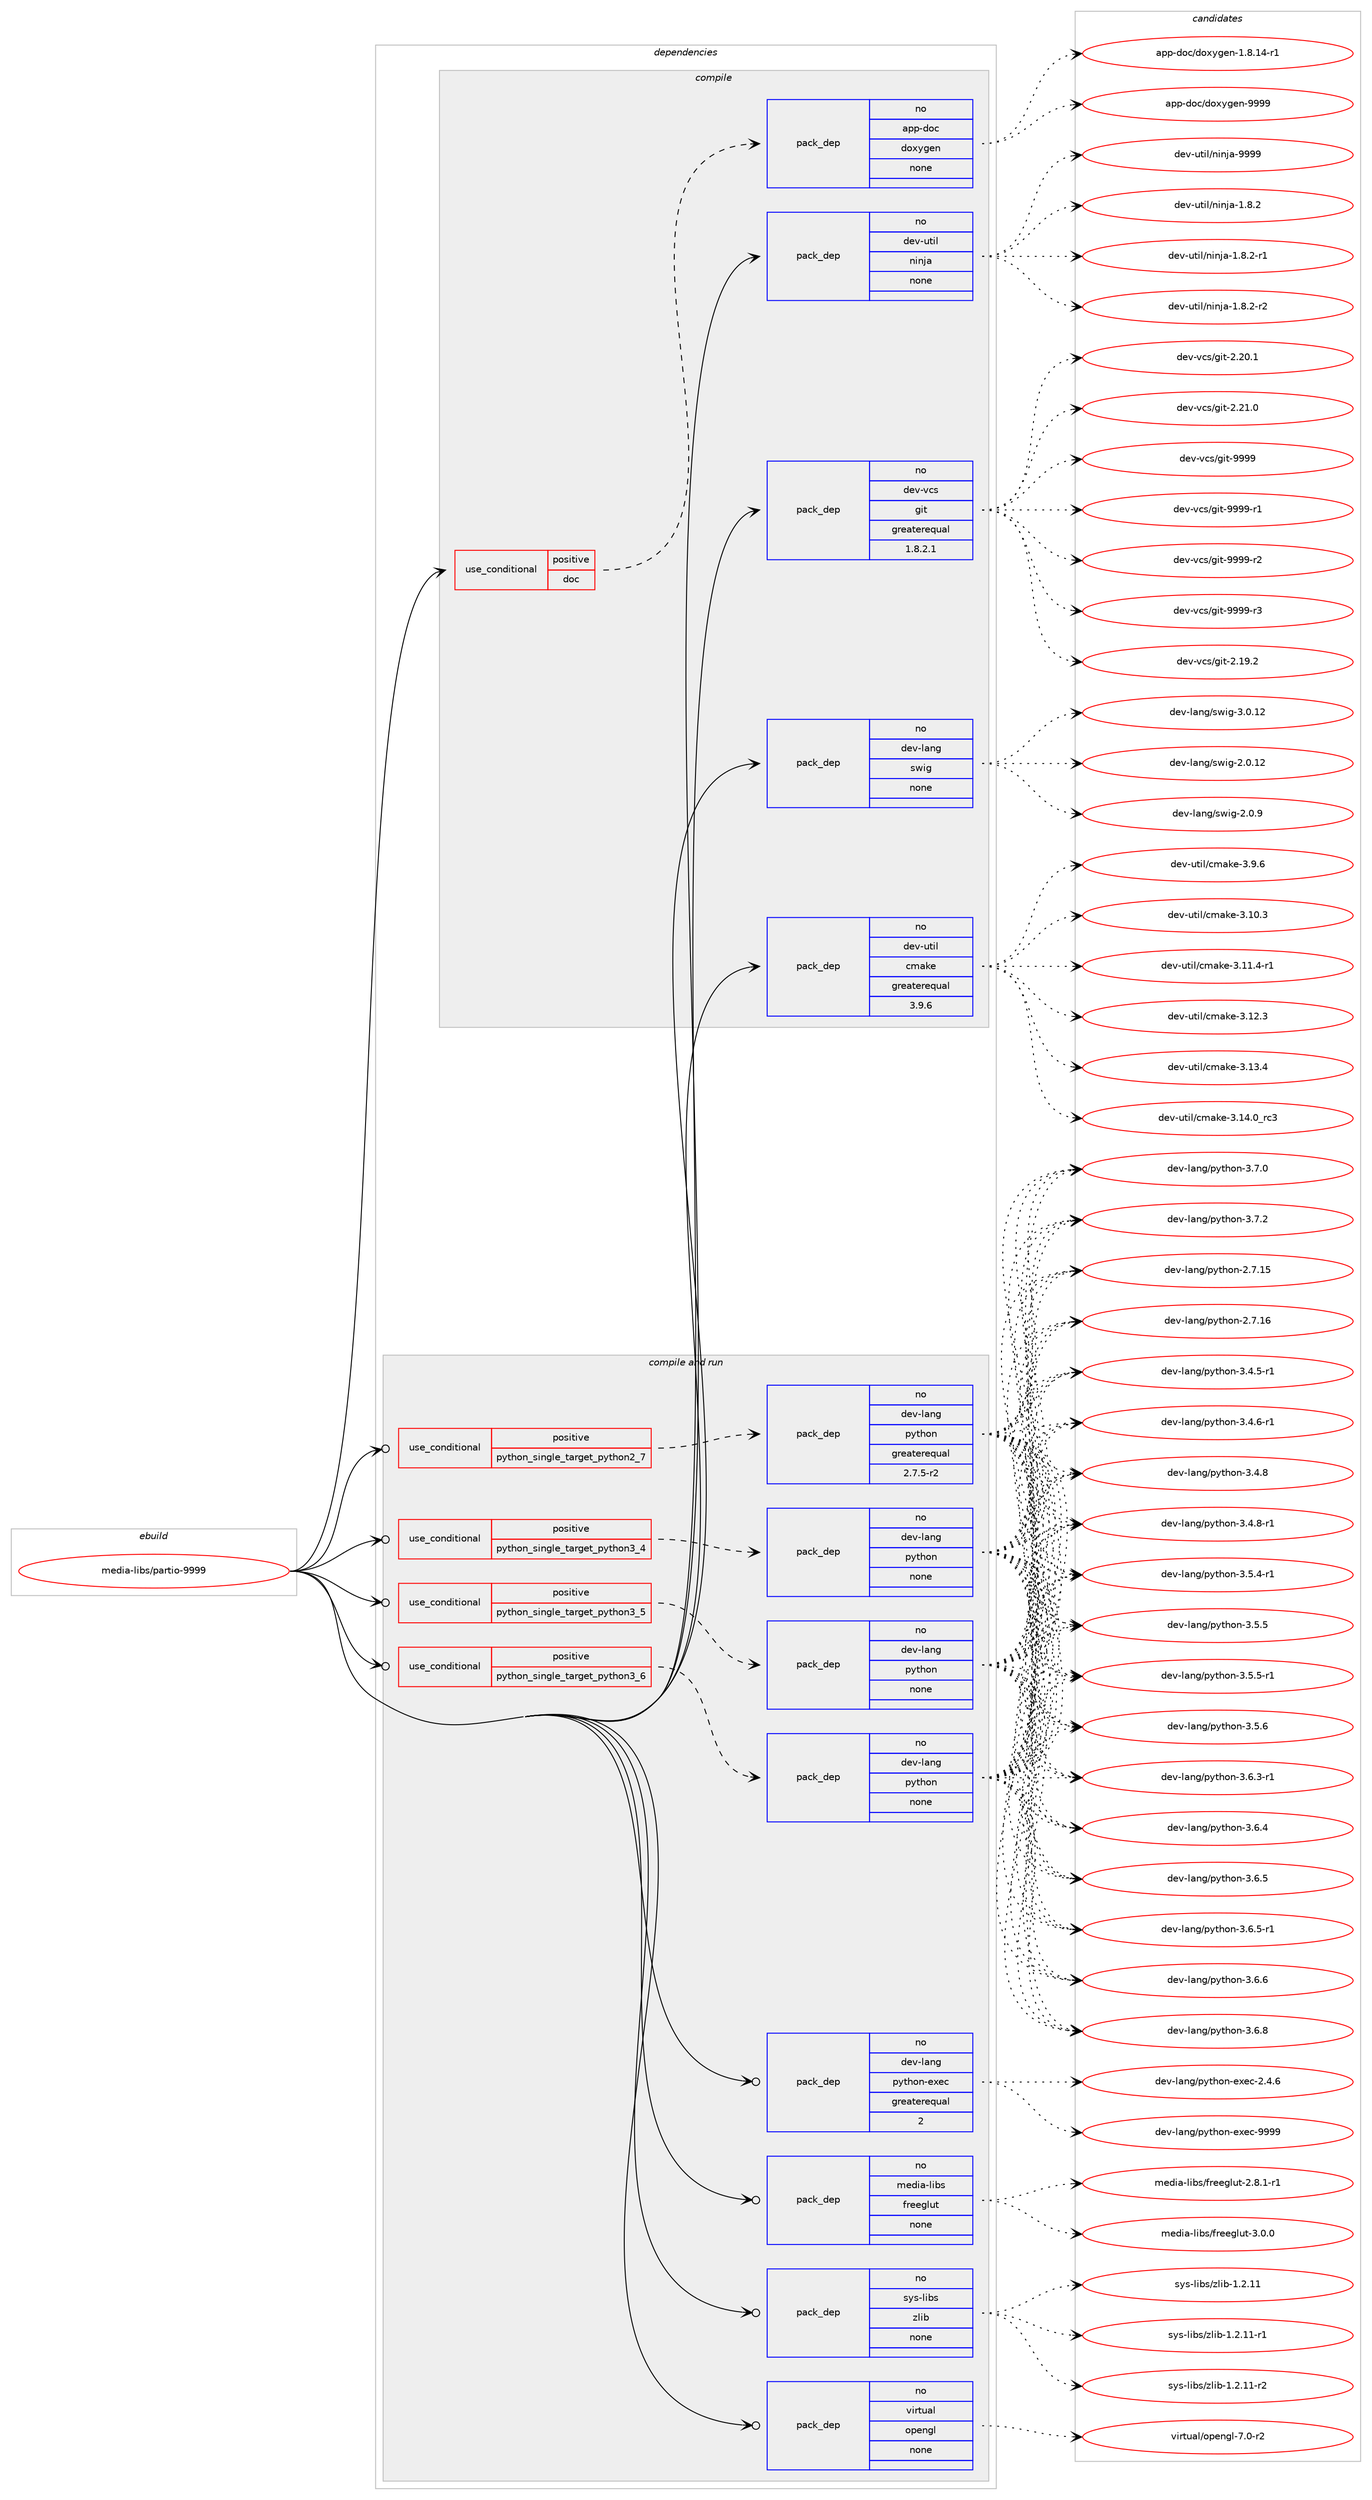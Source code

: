 digraph prolog {

# *************
# Graph options
# *************

newrank=true;
concentrate=true;
compound=true;
graph [rankdir=LR,fontname=Helvetica,fontsize=10,ranksep=1.5];#, ranksep=2.5, nodesep=0.2];
edge  [arrowhead=vee];
node  [fontname=Helvetica,fontsize=10];

# **********
# The ebuild
# **********

subgraph cluster_leftcol {
color=gray;
rank=same;
label=<<i>ebuild</i>>;
id [label="media-libs/partio-9999", color=red, width=4, href="../media-libs/partio-9999.svg"];
}

# ****************
# The dependencies
# ****************

subgraph cluster_midcol {
color=gray;
label=<<i>dependencies</i>>;
subgraph cluster_compile {
fillcolor="#eeeeee";
style=filled;
label=<<i>compile</i>>;
subgraph cond435783 {
dependency1617635 [label=<<TABLE BORDER="0" CELLBORDER="1" CELLSPACING="0" CELLPADDING="4"><TR><TD ROWSPAN="3" CELLPADDING="10">use_conditional</TD></TR><TR><TD>positive</TD></TR><TR><TD>doc</TD></TR></TABLE>>, shape=none, color=red];
subgraph pack1155807 {
dependency1617636 [label=<<TABLE BORDER="0" CELLBORDER="1" CELLSPACING="0" CELLPADDING="4" WIDTH="220"><TR><TD ROWSPAN="6" CELLPADDING="30">pack_dep</TD></TR><TR><TD WIDTH="110">no</TD></TR><TR><TD>app-doc</TD></TR><TR><TD>doxygen</TD></TR><TR><TD>none</TD></TR><TR><TD></TD></TR></TABLE>>, shape=none, color=blue];
}
dependency1617635:e -> dependency1617636:w [weight=20,style="dashed",arrowhead="vee"];
}
id:e -> dependency1617635:w [weight=20,style="solid",arrowhead="vee"];
subgraph pack1155808 {
dependency1617637 [label=<<TABLE BORDER="0" CELLBORDER="1" CELLSPACING="0" CELLPADDING="4" WIDTH="220"><TR><TD ROWSPAN="6" CELLPADDING="30">pack_dep</TD></TR><TR><TD WIDTH="110">no</TD></TR><TR><TD>dev-lang</TD></TR><TR><TD>swig</TD></TR><TR><TD>none</TD></TR><TR><TD></TD></TR></TABLE>>, shape=none, color=blue];
}
id:e -> dependency1617637:w [weight=20,style="solid",arrowhead="vee"];
subgraph pack1155809 {
dependency1617638 [label=<<TABLE BORDER="0" CELLBORDER="1" CELLSPACING="0" CELLPADDING="4" WIDTH="220"><TR><TD ROWSPAN="6" CELLPADDING="30">pack_dep</TD></TR><TR><TD WIDTH="110">no</TD></TR><TR><TD>dev-util</TD></TR><TR><TD>cmake</TD></TR><TR><TD>greaterequal</TD></TR><TR><TD>3.9.6</TD></TR></TABLE>>, shape=none, color=blue];
}
id:e -> dependency1617638:w [weight=20,style="solid",arrowhead="vee"];
subgraph pack1155810 {
dependency1617639 [label=<<TABLE BORDER="0" CELLBORDER="1" CELLSPACING="0" CELLPADDING="4" WIDTH="220"><TR><TD ROWSPAN="6" CELLPADDING="30">pack_dep</TD></TR><TR><TD WIDTH="110">no</TD></TR><TR><TD>dev-util</TD></TR><TR><TD>ninja</TD></TR><TR><TD>none</TD></TR><TR><TD></TD></TR></TABLE>>, shape=none, color=blue];
}
id:e -> dependency1617639:w [weight=20,style="solid",arrowhead="vee"];
subgraph pack1155811 {
dependency1617640 [label=<<TABLE BORDER="0" CELLBORDER="1" CELLSPACING="0" CELLPADDING="4" WIDTH="220"><TR><TD ROWSPAN="6" CELLPADDING="30">pack_dep</TD></TR><TR><TD WIDTH="110">no</TD></TR><TR><TD>dev-vcs</TD></TR><TR><TD>git</TD></TR><TR><TD>greaterequal</TD></TR><TR><TD>1.8.2.1</TD></TR></TABLE>>, shape=none, color=blue];
}
id:e -> dependency1617640:w [weight=20,style="solid",arrowhead="vee"];
}
subgraph cluster_compileandrun {
fillcolor="#eeeeee";
style=filled;
label=<<i>compile and run</i>>;
subgraph cond435784 {
dependency1617641 [label=<<TABLE BORDER="0" CELLBORDER="1" CELLSPACING="0" CELLPADDING="4"><TR><TD ROWSPAN="3" CELLPADDING="10">use_conditional</TD></TR><TR><TD>positive</TD></TR><TR><TD>python_single_target_python2_7</TD></TR></TABLE>>, shape=none, color=red];
subgraph pack1155812 {
dependency1617642 [label=<<TABLE BORDER="0" CELLBORDER="1" CELLSPACING="0" CELLPADDING="4" WIDTH="220"><TR><TD ROWSPAN="6" CELLPADDING="30">pack_dep</TD></TR><TR><TD WIDTH="110">no</TD></TR><TR><TD>dev-lang</TD></TR><TR><TD>python</TD></TR><TR><TD>greaterequal</TD></TR><TR><TD>2.7.5-r2</TD></TR></TABLE>>, shape=none, color=blue];
}
dependency1617641:e -> dependency1617642:w [weight=20,style="dashed",arrowhead="vee"];
}
id:e -> dependency1617641:w [weight=20,style="solid",arrowhead="odotvee"];
subgraph cond435785 {
dependency1617643 [label=<<TABLE BORDER="0" CELLBORDER="1" CELLSPACING="0" CELLPADDING="4"><TR><TD ROWSPAN="3" CELLPADDING="10">use_conditional</TD></TR><TR><TD>positive</TD></TR><TR><TD>python_single_target_python3_4</TD></TR></TABLE>>, shape=none, color=red];
subgraph pack1155813 {
dependency1617644 [label=<<TABLE BORDER="0" CELLBORDER="1" CELLSPACING="0" CELLPADDING="4" WIDTH="220"><TR><TD ROWSPAN="6" CELLPADDING="30">pack_dep</TD></TR><TR><TD WIDTH="110">no</TD></TR><TR><TD>dev-lang</TD></TR><TR><TD>python</TD></TR><TR><TD>none</TD></TR><TR><TD></TD></TR></TABLE>>, shape=none, color=blue];
}
dependency1617643:e -> dependency1617644:w [weight=20,style="dashed",arrowhead="vee"];
}
id:e -> dependency1617643:w [weight=20,style="solid",arrowhead="odotvee"];
subgraph cond435786 {
dependency1617645 [label=<<TABLE BORDER="0" CELLBORDER="1" CELLSPACING="0" CELLPADDING="4"><TR><TD ROWSPAN="3" CELLPADDING="10">use_conditional</TD></TR><TR><TD>positive</TD></TR><TR><TD>python_single_target_python3_5</TD></TR></TABLE>>, shape=none, color=red];
subgraph pack1155814 {
dependency1617646 [label=<<TABLE BORDER="0" CELLBORDER="1" CELLSPACING="0" CELLPADDING="4" WIDTH="220"><TR><TD ROWSPAN="6" CELLPADDING="30">pack_dep</TD></TR><TR><TD WIDTH="110">no</TD></TR><TR><TD>dev-lang</TD></TR><TR><TD>python</TD></TR><TR><TD>none</TD></TR><TR><TD></TD></TR></TABLE>>, shape=none, color=blue];
}
dependency1617645:e -> dependency1617646:w [weight=20,style="dashed",arrowhead="vee"];
}
id:e -> dependency1617645:w [weight=20,style="solid",arrowhead="odotvee"];
subgraph cond435787 {
dependency1617647 [label=<<TABLE BORDER="0" CELLBORDER="1" CELLSPACING="0" CELLPADDING="4"><TR><TD ROWSPAN="3" CELLPADDING="10">use_conditional</TD></TR><TR><TD>positive</TD></TR><TR><TD>python_single_target_python3_6</TD></TR></TABLE>>, shape=none, color=red];
subgraph pack1155815 {
dependency1617648 [label=<<TABLE BORDER="0" CELLBORDER="1" CELLSPACING="0" CELLPADDING="4" WIDTH="220"><TR><TD ROWSPAN="6" CELLPADDING="30">pack_dep</TD></TR><TR><TD WIDTH="110">no</TD></TR><TR><TD>dev-lang</TD></TR><TR><TD>python</TD></TR><TR><TD>none</TD></TR><TR><TD></TD></TR></TABLE>>, shape=none, color=blue];
}
dependency1617647:e -> dependency1617648:w [weight=20,style="dashed",arrowhead="vee"];
}
id:e -> dependency1617647:w [weight=20,style="solid",arrowhead="odotvee"];
subgraph pack1155816 {
dependency1617649 [label=<<TABLE BORDER="0" CELLBORDER="1" CELLSPACING="0" CELLPADDING="4" WIDTH="220"><TR><TD ROWSPAN="6" CELLPADDING="30">pack_dep</TD></TR><TR><TD WIDTH="110">no</TD></TR><TR><TD>dev-lang</TD></TR><TR><TD>python-exec</TD></TR><TR><TD>greaterequal</TD></TR><TR><TD>2</TD></TR></TABLE>>, shape=none, color=blue];
}
id:e -> dependency1617649:w [weight=20,style="solid",arrowhead="odotvee"];
subgraph pack1155817 {
dependency1617650 [label=<<TABLE BORDER="0" CELLBORDER="1" CELLSPACING="0" CELLPADDING="4" WIDTH="220"><TR><TD ROWSPAN="6" CELLPADDING="30">pack_dep</TD></TR><TR><TD WIDTH="110">no</TD></TR><TR><TD>media-libs</TD></TR><TR><TD>freeglut</TD></TR><TR><TD>none</TD></TR><TR><TD></TD></TR></TABLE>>, shape=none, color=blue];
}
id:e -> dependency1617650:w [weight=20,style="solid",arrowhead="odotvee"];
subgraph pack1155818 {
dependency1617651 [label=<<TABLE BORDER="0" CELLBORDER="1" CELLSPACING="0" CELLPADDING="4" WIDTH="220"><TR><TD ROWSPAN="6" CELLPADDING="30">pack_dep</TD></TR><TR><TD WIDTH="110">no</TD></TR><TR><TD>sys-libs</TD></TR><TR><TD>zlib</TD></TR><TR><TD>none</TD></TR><TR><TD></TD></TR></TABLE>>, shape=none, color=blue];
}
id:e -> dependency1617651:w [weight=20,style="solid",arrowhead="odotvee"];
subgraph pack1155819 {
dependency1617652 [label=<<TABLE BORDER="0" CELLBORDER="1" CELLSPACING="0" CELLPADDING="4" WIDTH="220"><TR><TD ROWSPAN="6" CELLPADDING="30">pack_dep</TD></TR><TR><TD WIDTH="110">no</TD></TR><TR><TD>virtual</TD></TR><TR><TD>opengl</TD></TR><TR><TD>none</TD></TR><TR><TD></TD></TR></TABLE>>, shape=none, color=blue];
}
id:e -> dependency1617652:w [weight=20,style="solid",arrowhead="odotvee"];
}
subgraph cluster_run {
fillcolor="#eeeeee";
style=filled;
label=<<i>run</i>>;
}
}

# **************
# The candidates
# **************

subgraph cluster_choices {
rank=same;
color=gray;
label=<<i>candidates</i>>;

subgraph choice1155807 {
color=black;
nodesep=1;
choice97112112451001119947100111120121103101110454946564649524511449 [label="app-doc/doxygen-1.8.14-r1", color=red, width=4,href="../app-doc/doxygen-1.8.14-r1.svg"];
choice971121124510011199471001111201211031011104557575757 [label="app-doc/doxygen-9999", color=red, width=4,href="../app-doc/doxygen-9999.svg"];
dependency1617636:e -> choice97112112451001119947100111120121103101110454946564649524511449:w [style=dotted,weight="100"];
dependency1617636:e -> choice971121124510011199471001111201211031011104557575757:w [style=dotted,weight="100"];
}
subgraph choice1155808 {
color=black;
nodesep=1;
choice10010111845108971101034711511910510345504648464950 [label="dev-lang/swig-2.0.12", color=red, width=4,href="../dev-lang/swig-2.0.12.svg"];
choice100101118451089711010347115119105103455046484657 [label="dev-lang/swig-2.0.9", color=red, width=4,href="../dev-lang/swig-2.0.9.svg"];
choice10010111845108971101034711511910510345514648464950 [label="dev-lang/swig-3.0.12", color=red, width=4,href="../dev-lang/swig-3.0.12.svg"];
dependency1617637:e -> choice10010111845108971101034711511910510345504648464950:w [style=dotted,weight="100"];
dependency1617637:e -> choice100101118451089711010347115119105103455046484657:w [style=dotted,weight="100"];
dependency1617637:e -> choice10010111845108971101034711511910510345514648464950:w [style=dotted,weight="100"];
}
subgraph choice1155809 {
color=black;
nodesep=1;
choice1001011184511711610510847991099710710145514649484651 [label="dev-util/cmake-3.10.3", color=red, width=4,href="../dev-util/cmake-3.10.3.svg"];
choice10010111845117116105108479910997107101455146494946524511449 [label="dev-util/cmake-3.11.4-r1", color=red, width=4,href="../dev-util/cmake-3.11.4-r1.svg"];
choice1001011184511711610510847991099710710145514649504651 [label="dev-util/cmake-3.12.3", color=red, width=4,href="../dev-util/cmake-3.12.3.svg"];
choice1001011184511711610510847991099710710145514649514652 [label="dev-util/cmake-3.13.4", color=red, width=4,href="../dev-util/cmake-3.13.4.svg"];
choice1001011184511711610510847991099710710145514649524648951149951 [label="dev-util/cmake-3.14.0_rc3", color=red, width=4,href="../dev-util/cmake-3.14.0_rc3.svg"];
choice10010111845117116105108479910997107101455146574654 [label="dev-util/cmake-3.9.6", color=red, width=4,href="../dev-util/cmake-3.9.6.svg"];
dependency1617638:e -> choice1001011184511711610510847991099710710145514649484651:w [style=dotted,weight="100"];
dependency1617638:e -> choice10010111845117116105108479910997107101455146494946524511449:w [style=dotted,weight="100"];
dependency1617638:e -> choice1001011184511711610510847991099710710145514649504651:w [style=dotted,weight="100"];
dependency1617638:e -> choice1001011184511711610510847991099710710145514649514652:w [style=dotted,weight="100"];
dependency1617638:e -> choice1001011184511711610510847991099710710145514649524648951149951:w [style=dotted,weight="100"];
dependency1617638:e -> choice10010111845117116105108479910997107101455146574654:w [style=dotted,weight="100"];
}
subgraph choice1155810 {
color=black;
nodesep=1;
choice100101118451171161051084711010511010697454946564650 [label="dev-util/ninja-1.8.2", color=red, width=4,href="../dev-util/ninja-1.8.2.svg"];
choice1001011184511711610510847110105110106974549465646504511449 [label="dev-util/ninja-1.8.2-r1", color=red, width=4,href="../dev-util/ninja-1.8.2-r1.svg"];
choice1001011184511711610510847110105110106974549465646504511450 [label="dev-util/ninja-1.8.2-r2", color=red, width=4,href="../dev-util/ninja-1.8.2-r2.svg"];
choice1001011184511711610510847110105110106974557575757 [label="dev-util/ninja-9999", color=red, width=4,href="../dev-util/ninja-9999.svg"];
dependency1617639:e -> choice100101118451171161051084711010511010697454946564650:w [style=dotted,weight="100"];
dependency1617639:e -> choice1001011184511711610510847110105110106974549465646504511449:w [style=dotted,weight="100"];
dependency1617639:e -> choice1001011184511711610510847110105110106974549465646504511450:w [style=dotted,weight="100"];
dependency1617639:e -> choice1001011184511711610510847110105110106974557575757:w [style=dotted,weight="100"];
}
subgraph choice1155811 {
color=black;
nodesep=1;
choice10010111845118991154710310511645504649574650 [label="dev-vcs/git-2.19.2", color=red, width=4,href="../dev-vcs/git-2.19.2.svg"];
choice10010111845118991154710310511645504650484649 [label="dev-vcs/git-2.20.1", color=red, width=4,href="../dev-vcs/git-2.20.1.svg"];
choice10010111845118991154710310511645504650494648 [label="dev-vcs/git-2.21.0", color=red, width=4,href="../dev-vcs/git-2.21.0.svg"];
choice1001011184511899115471031051164557575757 [label="dev-vcs/git-9999", color=red, width=4,href="../dev-vcs/git-9999.svg"];
choice10010111845118991154710310511645575757574511449 [label="dev-vcs/git-9999-r1", color=red, width=4,href="../dev-vcs/git-9999-r1.svg"];
choice10010111845118991154710310511645575757574511450 [label="dev-vcs/git-9999-r2", color=red, width=4,href="../dev-vcs/git-9999-r2.svg"];
choice10010111845118991154710310511645575757574511451 [label="dev-vcs/git-9999-r3", color=red, width=4,href="../dev-vcs/git-9999-r3.svg"];
dependency1617640:e -> choice10010111845118991154710310511645504649574650:w [style=dotted,weight="100"];
dependency1617640:e -> choice10010111845118991154710310511645504650484649:w [style=dotted,weight="100"];
dependency1617640:e -> choice10010111845118991154710310511645504650494648:w [style=dotted,weight="100"];
dependency1617640:e -> choice1001011184511899115471031051164557575757:w [style=dotted,weight="100"];
dependency1617640:e -> choice10010111845118991154710310511645575757574511449:w [style=dotted,weight="100"];
dependency1617640:e -> choice10010111845118991154710310511645575757574511450:w [style=dotted,weight="100"];
dependency1617640:e -> choice10010111845118991154710310511645575757574511451:w [style=dotted,weight="100"];
}
subgraph choice1155812 {
color=black;
nodesep=1;
choice10010111845108971101034711212111610411111045504655464953 [label="dev-lang/python-2.7.15", color=red, width=4,href="../dev-lang/python-2.7.15.svg"];
choice10010111845108971101034711212111610411111045504655464954 [label="dev-lang/python-2.7.16", color=red, width=4,href="../dev-lang/python-2.7.16.svg"];
choice1001011184510897110103471121211161041111104551465246534511449 [label="dev-lang/python-3.4.5-r1", color=red, width=4,href="../dev-lang/python-3.4.5-r1.svg"];
choice1001011184510897110103471121211161041111104551465246544511449 [label="dev-lang/python-3.4.6-r1", color=red, width=4,href="../dev-lang/python-3.4.6-r1.svg"];
choice100101118451089711010347112121116104111110455146524656 [label="dev-lang/python-3.4.8", color=red, width=4,href="../dev-lang/python-3.4.8.svg"];
choice1001011184510897110103471121211161041111104551465246564511449 [label="dev-lang/python-3.4.8-r1", color=red, width=4,href="../dev-lang/python-3.4.8-r1.svg"];
choice1001011184510897110103471121211161041111104551465346524511449 [label="dev-lang/python-3.5.4-r1", color=red, width=4,href="../dev-lang/python-3.5.4-r1.svg"];
choice100101118451089711010347112121116104111110455146534653 [label="dev-lang/python-3.5.5", color=red, width=4,href="../dev-lang/python-3.5.5.svg"];
choice1001011184510897110103471121211161041111104551465346534511449 [label="dev-lang/python-3.5.5-r1", color=red, width=4,href="../dev-lang/python-3.5.5-r1.svg"];
choice100101118451089711010347112121116104111110455146534654 [label="dev-lang/python-3.5.6", color=red, width=4,href="../dev-lang/python-3.5.6.svg"];
choice1001011184510897110103471121211161041111104551465446514511449 [label="dev-lang/python-3.6.3-r1", color=red, width=4,href="../dev-lang/python-3.6.3-r1.svg"];
choice100101118451089711010347112121116104111110455146544652 [label="dev-lang/python-3.6.4", color=red, width=4,href="../dev-lang/python-3.6.4.svg"];
choice100101118451089711010347112121116104111110455146544653 [label="dev-lang/python-3.6.5", color=red, width=4,href="../dev-lang/python-3.6.5.svg"];
choice1001011184510897110103471121211161041111104551465446534511449 [label="dev-lang/python-3.6.5-r1", color=red, width=4,href="../dev-lang/python-3.6.5-r1.svg"];
choice100101118451089711010347112121116104111110455146544654 [label="dev-lang/python-3.6.6", color=red, width=4,href="../dev-lang/python-3.6.6.svg"];
choice100101118451089711010347112121116104111110455146544656 [label="dev-lang/python-3.6.8", color=red, width=4,href="../dev-lang/python-3.6.8.svg"];
choice100101118451089711010347112121116104111110455146554648 [label="dev-lang/python-3.7.0", color=red, width=4,href="../dev-lang/python-3.7.0.svg"];
choice100101118451089711010347112121116104111110455146554650 [label="dev-lang/python-3.7.2", color=red, width=4,href="../dev-lang/python-3.7.2.svg"];
dependency1617642:e -> choice10010111845108971101034711212111610411111045504655464953:w [style=dotted,weight="100"];
dependency1617642:e -> choice10010111845108971101034711212111610411111045504655464954:w [style=dotted,weight="100"];
dependency1617642:e -> choice1001011184510897110103471121211161041111104551465246534511449:w [style=dotted,weight="100"];
dependency1617642:e -> choice1001011184510897110103471121211161041111104551465246544511449:w [style=dotted,weight="100"];
dependency1617642:e -> choice100101118451089711010347112121116104111110455146524656:w [style=dotted,weight="100"];
dependency1617642:e -> choice1001011184510897110103471121211161041111104551465246564511449:w [style=dotted,weight="100"];
dependency1617642:e -> choice1001011184510897110103471121211161041111104551465346524511449:w [style=dotted,weight="100"];
dependency1617642:e -> choice100101118451089711010347112121116104111110455146534653:w [style=dotted,weight="100"];
dependency1617642:e -> choice1001011184510897110103471121211161041111104551465346534511449:w [style=dotted,weight="100"];
dependency1617642:e -> choice100101118451089711010347112121116104111110455146534654:w [style=dotted,weight="100"];
dependency1617642:e -> choice1001011184510897110103471121211161041111104551465446514511449:w [style=dotted,weight="100"];
dependency1617642:e -> choice100101118451089711010347112121116104111110455146544652:w [style=dotted,weight="100"];
dependency1617642:e -> choice100101118451089711010347112121116104111110455146544653:w [style=dotted,weight="100"];
dependency1617642:e -> choice1001011184510897110103471121211161041111104551465446534511449:w [style=dotted,weight="100"];
dependency1617642:e -> choice100101118451089711010347112121116104111110455146544654:w [style=dotted,weight="100"];
dependency1617642:e -> choice100101118451089711010347112121116104111110455146544656:w [style=dotted,weight="100"];
dependency1617642:e -> choice100101118451089711010347112121116104111110455146554648:w [style=dotted,weight="100"];
dependency1617642:e -> choice100101118451089711010347112121116104111110455146554650:w [style=dotted,weight="100"];
}
subgraph choice1155813 {
color=black;
nodesep=1;
choice10010111845108971101034711212111610411111045504655464953 [label="dev-lang/python-2.7.15", color=red, width=4,href="../dev-lang/python-2.7.15.svg"];
choice10010111845108971101034711212111610411111045504655464954 [label="dev-lang/python-2.7.16", color=red, width=4,href="../dev-lang/python-2.7.16.svg"];
choice1001011184510897110103471121211161041111104551465246534511449 [label="dev-lang/python-3.4.5-r1", color=red, width=4,href="../dev-lang/python-3.4.5-r1.svg"];
choice1001011184510897110103471121211161041111104551465246544511449 [label="dev-lang/python-3.4.6-r1", color=red, width=4,href="../dev-lang/python-3.4.6-r1.svg"];
choice100101118451089711010347112121116104111110455146524656 [label="dev-lang/python-3.4.8", color=red, width=4,href="../dev-lang/python-3.4.8.svg"];
choice1001011184510897110103471121211161041111104551465246564511449 [label="dev-lang/python-3.4.8-r1", color=red, width=4,href="../dev-lang/python-3.4.8-r1.svg"];
choice1001011184510897110103471121211161041111104551465346524511449 [label="dev-lang/python-3.5.4-r1", color=red, width=4,href="../dev-lang/python-3.5.4-r1.svg"];
choice100101118451089711010347112121116104111110455146534653 [label="dev-lang/python-3.5.5", color=red, width=4,href="../dev-lang/python-3.5.5.svg"];
choice1001011184510897110103471121211161041111104551465346534511449 [label="dev-lang/python-3.5.5-r1", color=red, width=4,href="../dev-lang/python-3.5.5-r1.svg"];
choice100101118451089711010347112121116104111110455146534654 [label="dev-lang/python-3.5.6", color=red, width=4,href="../dev-lang/python-3.5.6.svg"];
choice1001011184510897110103471121211161041111104551465446514511449 [label="dev-lang/python-3.6.3-r1", color=red, width=4,href="../dev-lang/python-3.6.3-r1.svg"];
choice100101118451089711010347112121116104111110455146544652 [label="dev-lang/python-3.6.4", color=red, width=4,href="../dev-lang/python-3.6.4.svg"];
choice100101118451089711010347112121116104111110455146544653 [label="dev-lang/python-3.6.5", color=red, width=4,href="../dev-lang/python-3.6.5.svg"];
choice1001011184510897110103471121211161041111104551465446534511449 [label="dev-lang/python-3.6.5-r1", color=red, width=4,href="../dev-lang/python-3.6.5-r1.svg"];
choice100101118451089711010347112121116104111110455146544654 [label="dev-lang/python-3.6.6", color=red, width=4,href="../dev-lang/python-3.6.6.svg"];
choice100101118451089711010347112121116104111110455146544656 [label="dev-lang/python-3.6.8", color=red, width=4,href="../dev-lang/python-3.6.8.svg"];
choice100101118451089711010347112121116104111110455146554648 [label="dev-lang/python-3.7.0", color=red, width=4,href="../dev-lang/python-3.7.0.svg"];
choice100101118451089711010347112121116104111110455146554650 [label="dev-lang/python-3.7.2", color=red, width=4,href="../dev-lang/python-3.7.2.svg"];
dependency1617644:e -> choice10010111845108971101034711212111610411111045504655464953:w [style=dotted,weight="100"];
dependency1617644:e -> choice10010111845108971101034711212111610411111045504655464954:w [style=dotted,weight="100"];
dependency1617644:e -> choice1001011184510897110103471121211161041111104551465246534511449:w [style=dotted,weight="100"];
dependency1617644:e -> choice1001011184510897110103471121211161041111104551465246544511449:w [style=dotted,weight="100"];
dependency1617644:e -> choice100101118451089711010347112121116104111110455146524656:w [style=dotted,weight="100"];
dependency1617644:e -> choice1001011184510897110103471121211161041111104551465246564511449:w [style=dotted,weight="100"];
dependency1617644:e -> choice1001011184510897110103471121211161041111104551465346524511449:w [style=dotted,weight="100"];
dependency1617644:e -> choice100101118451089711010347112121116104111110455146534653:w [style=dotted,weight="100"];
dependency1617644:e -> choice1001011184510897110103471121211161041111104551465346534511449:w [style=dotted,weight="100"];
dependency1617644:e -> choice100101118451089711010347112121116104111110455146534654:w [style=dotted,weight="100"];
dependency1617644:e -> choice1001011184510897110103471121211161041111104551465446514511449:w [style=dotted,weight="100"];
dependency1617644:e -> choice100101118451089711010347112121116104111110455146544652:w [style=dotted,weight="100"];
dependency1617644:e -> choice100101118451089711010347112121116104111110455146544653:w [style=dotted,weight="100"];
dependency1617644:e -> choice1001011184510897110103471121211161041111104551465446534511449:w [style=dotted,weight="100"];
dependency1617644:e -> choice100101118451089711010347112121116104111110455146544654:w [style=dotted,weight="100"];
dependency1617644:e -> choice100101118451089711010347112121116104111110455146544656:w [style=dotted,weight="100"];
dependency1617644:e -> choice100101118451089711010347112121116104111110455146554648:w [style=dotted,weight="100"];
dependency1617644:e -> choice100101118451089711010347112121116104111110455146554650:w [style=dotted,weight="100"];
}
subgraph choice1155814 {
color=black;
nodesep=1;
choice10010111845108971101034711212111610411111045504655464953 [label="dev-lang/python-2.7.15", color=red, width=4,href="../dev-lang/python-2.7.15.svg"];
choice10010111845108971101034711212111610411111045504655464954 [label="dev-lang/python-2.7.16", color=red, width=4,href="../dev-lang/python-2.7.16.svg"];
choice1001011184510897110103471121211161041111104551465246534511449 [label="dev-lang/python-3.4.5-r1", color=red, width=4,href="../dev-lang/python-3.4.5-r1.svg"];
choice1001011184510897110103471121211161041111104551465246544511449 [label="dev-lang/python-3.4.6-r1", color=red, width=4,href="../dev-lang/python-3.4.6-r1.svg"];
choice100101118451089711010347112121116104111110455146524656 [label="dev-lang/python-3.4.8", color=red, width=4,href="../dev-lang/python-3.4.8.svg"];
choice1001011184510897110103471121211161041111104551465246564511449 [label="dev-lang/python-3.4.8-r1", color=red, width=4,href="../dev-lang/python-3.4.8-r1.svg"];
choice1001011184510897110103471121211161041111104551465346524511449 [label="dev-lang/python-3.5.4-r1", color=red, width=4,href="../dev-lang/python-3.5.4-r1.svg"];
choice100101118451089711010347112121116104111110455146534653 [label="dev-lang/python-3.5.5", color=red, width=4,href="../dev-lang/python-3.5.5.svg"];
choice1001011184510897110103471121211161041111104551465346534511449 [label="dev-lang/python-3.5.5-r1", color=red, width=4,href="../dev-lang/python-3.5.5-r1.svg"];
choice100101118451089711010347112121116104111110455146534654 [label="dev-lang/python-3.5.6", color=red, width=4,href="../dev-lang/python-3.5.6.svg"];
choice1001011184510897110103471121211161041111104551465446514511449 [label="dev-lang/python-3.6.3-r1", color=red, width=4,href="../dev-lang/python-3.6.3-r1.svg"];
choice100101118451089711010347112121116104111110455146544652 [label="dev-lang/python-3.6.4", color=red, width=4,href="../dev-lang/python-3.6.4.svg"];
choice100101118451089711010347112121116104111110455146544653 [label="dev-lang/python-3.6.5", color=red, width=4,href="../dev-lang/python-3.6.5.svg"];
choice1001011184510897110103471121211161041111104551465446534511449 [label="dev-lang/python-3.6.5-r1", color=red, width=4,href="../dev-lang/python-3.6.5-r1.svg"];
choice100101118451089711010347112121116104111110455146544654 [label="dev-lang/python-3.6.6", color=red, width=4,href="../dev-lang/python-3.6.6.svg"];
choice100101118451089711010347112121116104111110455146544656 [label="dev-lang/python-3.6.8", color=red, width=4,href="../dev-lang/python-3.6.8.svg"];
choice100101118451089711010347112121116104111110455146554648 [label="dev-lang/python-3.7.0", color=red, width=4,href="../dev-lang/python-3.7.0.svg"];
choice100101118451089711010347112121116104111110455146554650 [label="dev-lang/python-3.7.2", color=red, width=4,href="../dev-lang/python-3.7.2.svg"];
dependency1617646:e -> choice10010111845108971101034711212111610411111045504655464953:w [style=dotted,weight="100"];
dependency1617646:e -> choice10010111845108971101034711212111610411111045504655464954:w [style=dotted,weight="100"];
dependency1617646:e -> choice1001011184510897110103471121211161041111104551465246534511449:w [style=dotted,weight="100"];
dependency1617646:e -> choice1001011184510897110103471121211161041111104551465246544511449:w [style=dotted,weight="100"];
dependency1617646:e -> choice100101118451089711010347112121116104111110455146524656:w [style=dotted,weight="100"];
dependency1617646:e -> choice1001011184510897110103471121211161041111104551465246564511449:w [style=dotted,weight="100"];
dependency1617646:e -> choice1001011184510897110103471121211161041111104551465346524511449:w [style=dotted,weight="100"];
dependency1617646:e -> choice100101118451089711010347112121116104111110455146534653:w [style=dotted,weight="100"];
dependency1617646:e -> choice1001011184510897110103471121211161041111104551465346534511449:w [style=dotted,weight="100"];
dependency1617646:e -> choice100101118451089711010347112121116104111110455146534654:w [style=dotted,weight="100"];
dependency1617646:e -> choice1001011184510897110103471121211161041111104551465446514511449:w [style=dotted,weight="100"];
dependency1617646:e -> choice100101118451089711010347112121116104111110455146544652:w [style=dotted,weight="100"];
dependency1617646:e -> choice100101118451089711010347112121116104111110455146544653:w [style=dotted,weight="100"];
dependency1617646:e -> choice1001011184510897110103471121211161041111104551465446534511449:w [style=dotted,weight="100"];
dependency1617646:e -> choice100101118451089711010347112121116104111110455146544654:w [style=dotted,weight="100"];
dependency1617646:e -> choice100101118451089711010347112121116104111110455146544656:w [style=dotted,weight="100"];
dependency1617646:e -> choice100101118451089711010347112121116104111110455146554648:w [style=dotted,weight="100"];
dependency1617646:e -> choice100101118451089711010347112121116104111110455146554650:w [style=dotted,weight="100"];
}
subgraph choice1155815 {
color=black;
nodesep=1;
choice10010111845108971101034711212111610411111045504655464953 [label="dev-lang/python-2.7.15", color=red, width=4,href="../dev-lang/python-2.7.15.svg"];
choice10010111845108971101034711212111610411111045504655464954 [label="dev-lang/python-2.7.16", color=red, width=4,href="../dev-lang/python-2.7.16.svg"];
choice1001011184510897110103471121211161041111104551465246534511449 [label="dev-lang/python-3.4.5-r1", color=red, width=4,href="../dev-lang/python-3.4.5-r1.svg"];
choice1001011184510897110103471121211161041111104551465246544511449 [label="dev-lang/python-3.4.6-r1", color=red, width=4,href="../dev-lang/python-3.4.6-r1.svg"];
choice100101118451089711010347112121116104111110455146524656 [label="dev-lang/python-3.4.8", color=red, width=4,href="../dev-lang/python-3.4.8.svg"];
choice1001011184510897110103471121211161041111104551465246564511449 [label="dev-lang/python-3.4.8-r1", color=red, width=4,href="../dev-lang/python-3.4.8-r1.svg"];
choice1001011184510897110103471121211161041111104551465346524511449 [label="dev-lang/python-3.5.4-r1", color=red, width=4,href="../dev-lang/python-3.5.4-r1.svg"];
choice100101118451089711010347112121116104111110455146534653 [label="dev-lang/python-3.5.5", color=red, width=4,href="../dev-lang/python-3.5.5.svg"];
choice1001011184510897110103471121211161041111104551465346534511449 [label="dev-lang/python-3.5.5-r1", color=red, width=4,href="../dev-lang/python-3.5.5-r1.svg"];
choice100101118451089711010347112121116104111110455146534654 [label="dev-lang/python-3.5.6", color=red, width=4,href="../dev-lang/python-3.5.6.svg"];
choice1001011184510897110103471121211161041111104551465446514511449 [label="dev-lang/python-3.6.3-r1", color=red, width=4,href="../dev-lang/python-3.6.3-r1.svg"];
choice100101118451089711010347112121116104111110455146544652 [label="dev-lang/python-3.6.4", color=red, width=4,href="../dev-lang/python-3.6.4.svg"];
choice100101118451089711010347112121116104111110455146544653 [label="dev-lang/python-3.6.5", color=red, width=4,href="../dev-lang/python-3.6.5.svg"];
choice1001011184510897110103471121211161041111104551465446534511449 [label="dev-lang/python-3.6.5-r1", color=red, width=4,href="../dev-lang/python-3.6.5-r1.svg"];
choice100101118451089711010347112121116104111110455146544654 [label="dev-lang/python-3.6.6", color=red, width=4,href="../dev-lang/python-3.6.6.svg"];
choice100101118451089711010347112121116104111110455146544656 [label="dev-lang/python-3.6.8", color=red, width=4,href="../dev-lang/python-3.6.8.svg"];
choice100101118451089711010347112121116104111110455146554648 [label="dev-lang/python-3.7.0", color=red, width=4,href="../dev-lang/python-3.7.0.svg"];
choice100101118451089711010347112121116104111110455146554650 [label="dev-lang/python-3.7.2", color=red, width=4,href="../dev-lang/python-3.7.2.svg"];
dependency1617648:e -> choice10010111845108971101034711212111610411111045504655464953:w [style=dotted,weight="100"];
dependency1617648:e -> choice10010111845108971101034711212111610411111045504655464954:w [style=dotted,weight="100"];
dependency1617648:e -> choice1001011184510897110103471121211161041111104551465246534511449:w [style=dotted,weight="100"];
dependency1617648:e -> choice1001011184510897110103471121211161041111104551465246544511449:w [style=dotted,weight="100"];
dependency1617648:e -> choice100101118451089711010347112121116104111110455146524656:w [style=dotted,weight="100"];
dependency1617648:e -> choice1001011184510897110103471121211161041111104551465246564511449:w [style=dotted,weight="100"];
dependency1617648:e -> choice1001011184510897110103471121211161041111104551465346524511449:w [style=dotted,weight="100"];
dependency1617648:e -> choice100101118451089711010347112121116104111110455146534653:w [style=dotted,weight="100"];
dependency1617648:e -> choice1001011184510897110103471121211161041111104551465346534511449:w [style=dotted,weight="100"];
dependency1617648:e -> choice100101118451089711010347112121116104111110455146534654:w [style=dotted,weight="100"];
dependency1617648:e -> choice1001011184510897110103471121211161041111104551465446514511449:w [style=dotted,weight="100"];
dependency1617648:e -> choice100101118451089711010347112121116104111110455146544652:w [style=dotted,weight="100"];
dependency1617648:e -> choice100101118451089711010347112121116104111110455146544653:w [style=dotted,weight="100"];
dependency1617648:e -> choice1001011184510897110103471121211161041111104551465446534511449:w [style=dotted,weight="100"];
dependency1617648:e -> choice100101118451089711010347112121116104111110455146544654:w [style=dotted,weight="100"];
dependency1617648:e -> choice100101118451089711010347112121116104111110455146544656:w [style=dotted,weight="100"];
dependency1617648:e -> choice100101118451089711010347112121116104111110455146554648:w [style=dotted,weight="100"];
dependency1617648:e -> choice100101118451089711010347112121116104111110455146554650:w [style=dotted,weight="100"];
}
subgraph choice1155816 {
color=black;
nodesep=1;
choice1001011184510897110103471121211161041111104510112010199455046524654 [label="dev-lang/python-exec-2.4.6", color=red, width=4,href="../dev-lang/python-exec-2.4.6.svg"];
choice10010111845108971101034711212111610411111045101120101994557575757 [label="dev-lang/python-exec-9999", color=red, width=4,href="../dev-lang/python-exec-9999.svg"];
dependency1617649:e -> choice1001011184510897110103471121211161041111104510112010199455046524654:w [style=dotted,weight="100"];
dependency1617649:e -> choice10010111845108971101034711212111610411111045101120101994557575757:w [style=dotted,weight="100"];
}
subgraph choice1155817 {
color=black;
nodesep=1;
choice109101100105974510810598115471021141011011031081171164550465646494511449 [label="media-libs/freeglut-2.8.1-r1", color=red, width=4,href="../media-libs/freeglut-2.8.1-r1.svg"];
choice10910110010597451081059811547102114101101103108117116455146484648 [label="media-libs/freeglut-3.0.0", color=red, width=4,href="../media-libs/freeglut-3.0.0.svg"];
dependency1617650:e -> choice109101100105974510810598115471021141011011031081171164550465646494511449:w [style=dotted,weight="100"];
dependency1617650:e -> choice10910110010597451081059811547102114101101103108117116455146484648:w [style=dotted,weight="100"];
}
subgraph choice1155818 {
color=black;
nodesep=1;
choice1151211154510810598115471221081059845494650464949 [label="sys-libs/zlib-1.2.11", color=red, width=4,href="../sys-libs/zlib-1.2.11.svg"];
choice11512111545108105981154712210810598454946504649494511449 [label="sys-libs/zlib-1.2.11-r1", color=red, width=4,href="../sys-libs/zlib-1.2.11-r1.svg"];
choice11512111545108105981154712210810598454946504649494511450 [label="sys-libs/zlib-1.2.11-r2", color=red, width=4,href="../sys-libs/zlib-1.2.11-r2.svg"];
dependency1617651:e -> choice1151211154510810598115471221081059845494650464949:w [style=dotted,weight="100"];
dependency1617651:e -> choice11512111545108105981154712210810598454946504649494511449:w [style=dotted,weight="100"];
dependency1617651:e -> choice11512111545108105981154712210810598454946504649494511450:w [style=dotted,weight="100"];
}
subgraph choice1155819 {
color=black;
nodesep=1;
choice1181051141161179710847111112101110103108455546484511450 [label="virtual/opengl-7.0-r2", color=red, width=4,href="../virtual/opengl-7.0-r2.svg"];
dependency1617652:e -> choice1181051141161179710847111112101110103108455546484511450:w [style=dotted,weight="100"];
}
}

}
